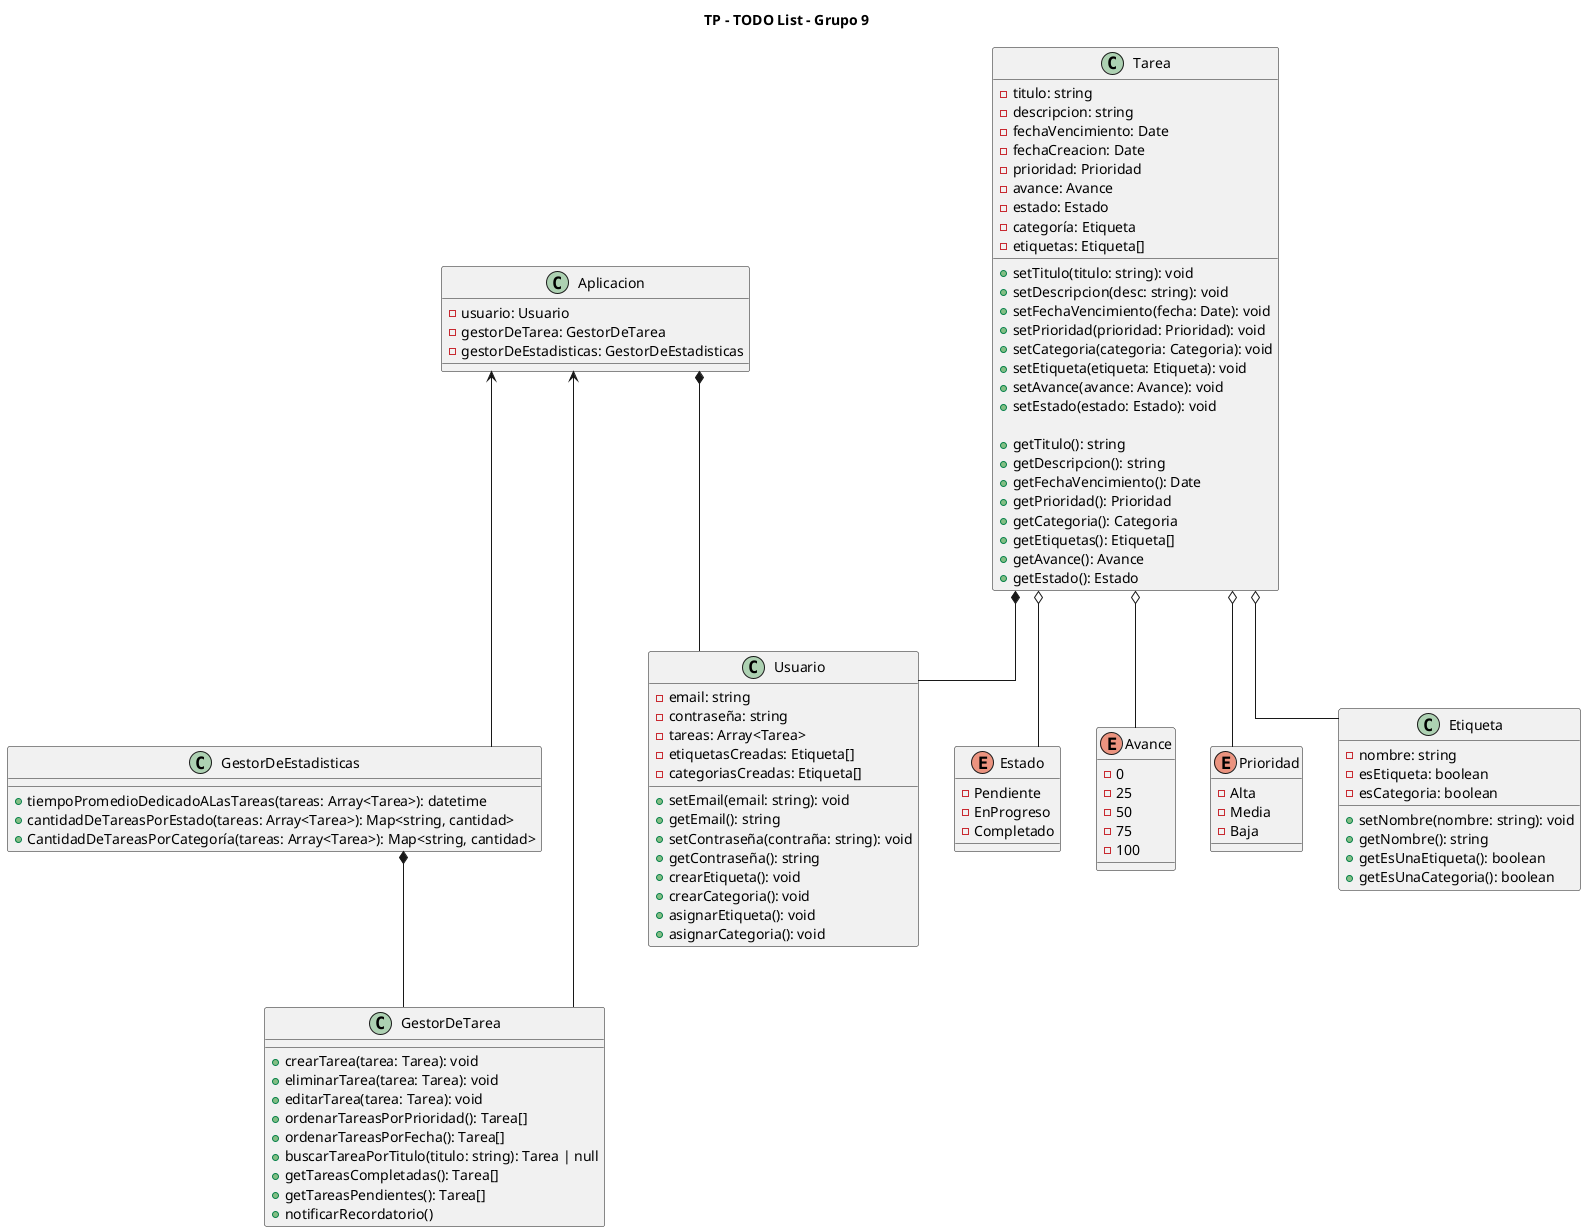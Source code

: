 @startuml ToDoList

title TP - TODO List - Grupo 9
skinparam lineType ortho

class Aplicacion{
    - usuario: Usuario
    - gestorDeTarea: GestorDeTarea
    - gestorDeEstadisticas: GestorDeEstadisticas
}

class GestorDeEstadisticas{
    + tiempoPromedioDedicadoALasTareas(tareas: Array<Tarea>): datetime
    + cantidadDeTareasPorEstado(tareas: Array<Tarea>): Map<string, cantidad>
    + CantidadDeTareasPorCategoría(tareas: Array<Tarea>): Map<string, cantidad>
}

class Usuario{
    - email: string
    - contraseña: string
    - tareas: Array<Tarea>
    - etiquetasCreadas: Etiqueta[]
    - categoriasCreadas: Etiqueta[]

    + setEmail(email: string): void
    + getEmail(): string
    + setContraseña(contraña: string): void
    + getContraseña(): string
    + crearEtiqueta(): void
    + crearCategoria(): void
    + asignarEtiqueta(): void
    + asignarCategoria(): void
}

class Tarea{
    - titulo: string
    - descripcion: string
    - fechaVencimiento: Date
    - fechaCreacion: Date
    - prioridad: Prioridad
    - avance: Avance
    - estado: Estado
    - categoría: Etiqueta
    - etiquetas: Etiqueta[]
    
    + setTitulo(titulo: string): void
    + setDescripcion(desc: string): void
    + setFechaVencimiento(fecha: Date): void
    + setPrioridad(prioridad: Prioridad): void
    + setCategoria(categoria: Categoria): void
    + setEtiqueta(etiqueta: Etiqueta): void
    + setAvance(avance: Avance): void
    + setEstado(estado: Estado): void

    + getTitulo(): string
    + getDescripcion(): string
    + getFechaVencimiento(): Date
    + getPrioridad(): Prioridad
    + getCategoria(): Categoria
    + getEtiquetas(): Etiqueta[]
    + getAvance(): Avance
    + getEstado(): Estado
}

ENUM Estado{
    - Pendiente
    - EnProgreso
    - Completado
}

ENUM Avance{
    - 0
    - 25
    - 50
    - 75
    - 100
}

ENUM Prioridad{
    - Alta
    - Media
    - Baja
}

class Etiqueta{
    - nombre: string
    - esEtiqueta: boolean
    - esCategoria: boolean

    + setNombre(nombre: string): void
    + getNombre(): string
    + getEsUnaEtiqueta(): boolean
    + getEsUnaCategoria(): boolean
}

class GestorDeTarea{
    + crearTarea(tarea: Tarea): void
    + eliminarTarea(tarea: Tarea): void
    + editarTarea(tarea: Tarea): void
    + ordenarTareasPorPrioridad(): Tarea[]
    + ordenarTareasPorFecha(): Tarea[]
    + buscarTareaPorTitulo(titulo: string): Tarea | null
    + getTareasCompletadas(): Tarea[]
    + getTareasPendientes(): Tarea[]
    + notificarRecordatorio()
}

Aplicacion *-- Usuario
Aplicacion <-- GestorDeTarea
Aplicacion <-- GestorDeEstadisticas
GestorDeEstadisticas *-- GestorDeTarea
Tarea *-- Usuario
Tarea o-- Etiqueta
Tarea o-- Prioridad
Tarea o-- Estado
Tarea o-- Avance

@enduml